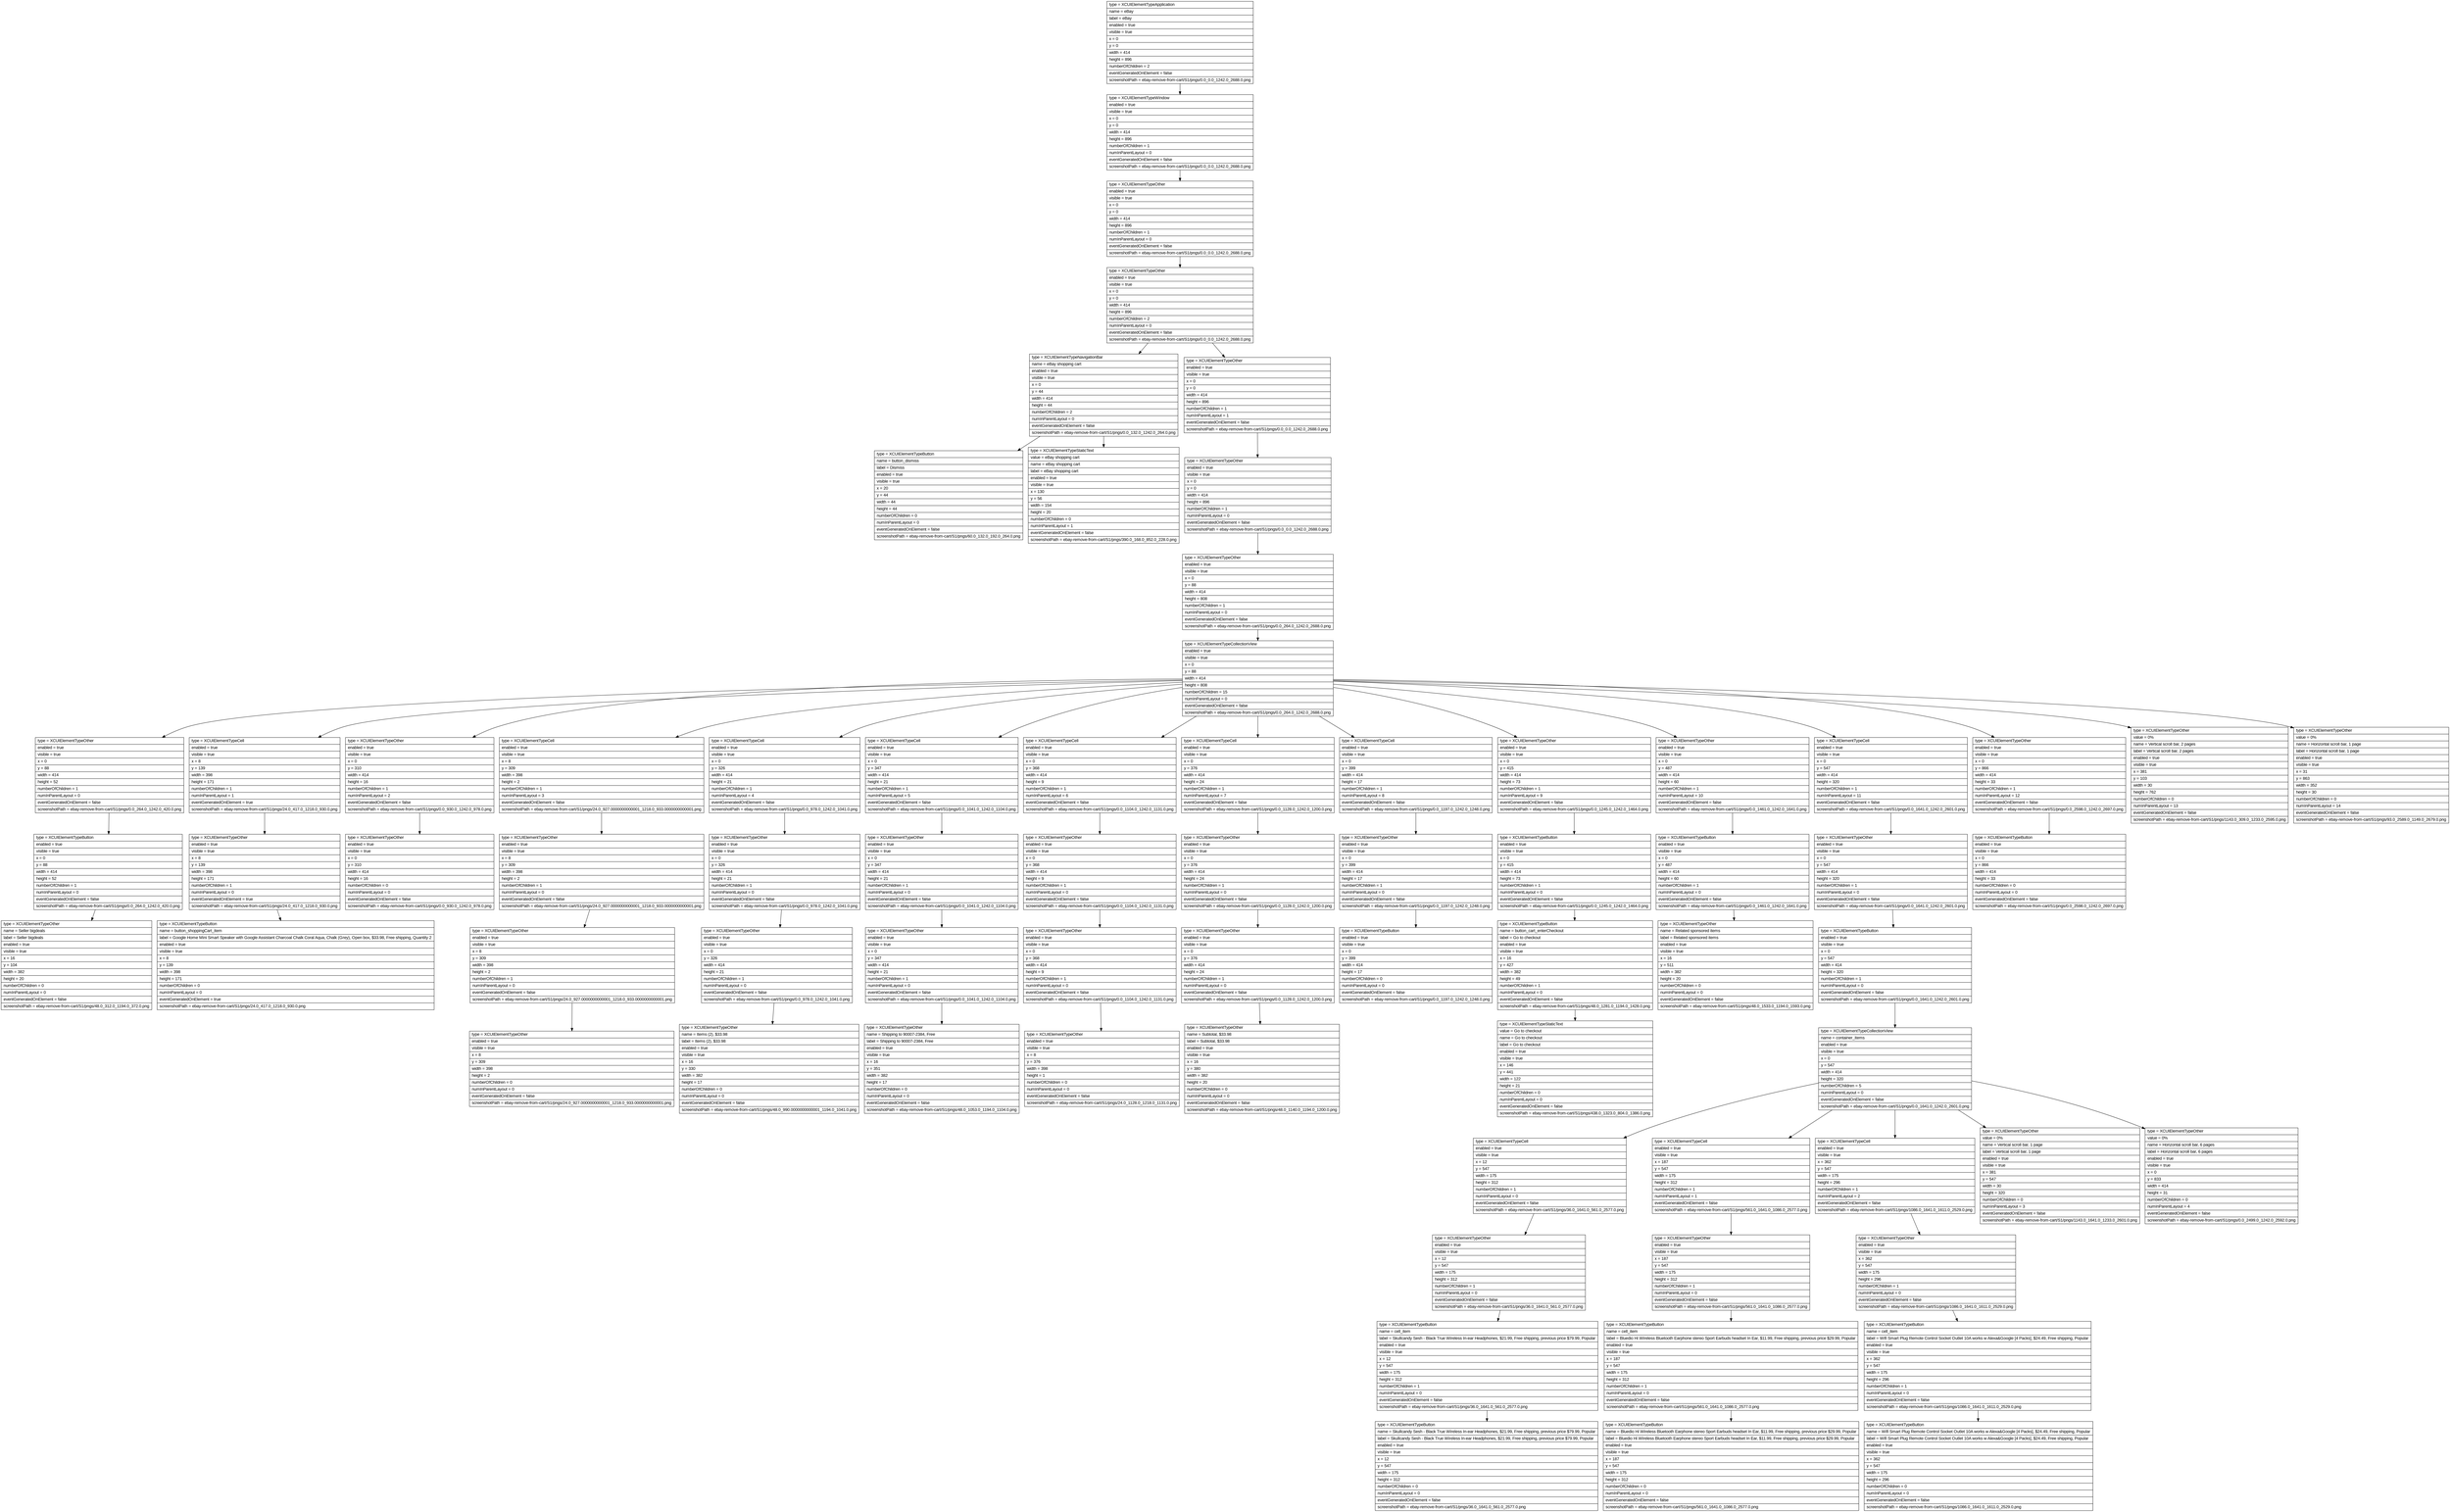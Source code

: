 digraph Layout {

	node [shape=record fontname=Arial];

	0	[label="{type = XCUIElementTypeApplication\l|name = eBay\l|label = eBay\l|enabled = true\l|visible = true\l|x = 0\l|y = 0\l|width = 414\l|height = 896\l|numberOfChildren = 2\l|eventGeneratedOnElement = false \l|screenshotPath = ebay-remove-from-cart/S1/pngs/0.0_0.0_1242.0_2688.0.png\l}"]
	1	[label="{type = XCUIElementTypeWindow\l|enabled = true\l|visible = true\l|x = 0\l|y = 0\l|width = 414\l|height = 896\l|numberOfChildren = 1\l|numInParentLayout = 0\l|eventGeneratedOnElement = false \l|screenshotPath = ebay-remove-from-cart/S1/pngs/0.0_0.0_1242.0_2688.0.png\l}"]
	2	[label="{type = XCUIElementTypeOther\l|enabled = true\l|visible = true\l|x = 0\l|y = 0\l|width = 414\l|height = 896\l|numberOfChildren = 1\l|numInParentLayout = 0\l|eventGeneratedOnElement = false \l|screenshotPath = ebay-remove-from-cart/S1/pngs/0.0_0.0_1242.0_2688.0.png\l}"]
	3	[label="{type = XCUIElementTypeOther\l|enabled = true\l|visible = true\l|x = 0\l|y = 0\l|width = 414\l|height = 896\l|numberOfChildren = 2\l|numInParentLayout = 0\l|eventGeneratedOnElement = false \l|screenshotPath = ebay-remove-from-cart/S1/pngs/0.0_0.0_1242.0_2688.0.png\l}"]
	4	[label="{type = XCUIElementTypeNavigationBar\l|name = eBay shopping cart\l|enabled = true\l|visible = true\l|x = 0\l|y = 44\l|width = 414\l|height = 44\l|numberOfChildren = 2\l|numInParentLayout = 0\l|eventGeneratedOnElement = false \l|screenshotPath = ebay-remove-from-cart/S1/pngs/0.0_132.0_1242.0_264.0.png\l}"]
	5	[label="{type = XCUIElementTypeOther\l|enabled = true\l|visible = true\l|x = 0\l|y = 0\l|width = 414\l|height = 896\l|numberOfChildren = 1\l|numInParentLayout = 1\l|eventGeneratedOnElement = false \l|screenshotPath = ebay-remove-from-cart/S1/pngs/0.0_0.0_1242.0_2688.0.png\l}"]
	6	[label="{type = XCUIElementTypeButton\l|name = button_dismiss\l|label = Dismiss\l|enabled = true\l|visible = true\l|x = 20\l|y = 44\l|width = 44\l|height = 44\l|numberOfChildren = 0\l|numInParentLayout = 0\l|eventGeneratedOnElement = false \l|screenshotPath = ebay-remove-from-cart/S1/pngs/60.0_132.0_192.0_264.0.png\l}"]
	7	[label="{type = XCUIElementTypeStaticText\l|value = eBay shopping cart\l|name = eBay shopping cart\l|label = eBay shopping cart\l|enabled = true\l|visible = true\l|x = 130\l|y = 56\l|width = 154\l|height = 20\l|numberOfChildren = 0\l|numInParentLayout = 1\l|eventGeneratedOnElement = false \l|screenshotPath = ebay-remove-from-cart/S1/pngs/390.0_168.0_852.0_228.0.png\l}"]
	8	[label="{type = XCUIElementTypeOther\l|enabled = true\l|visible = true\l|x = 0\l|y = 0\l|width = 414\l|height = 896\l|numberOfChildren = 1\l|numInParentLayout = 0\l|eventGeneratedOnElement = false \l|screenshotPath = ebay-remove-from-cart/S1/pngs/0.0_0.0_1242.0_2688.0.png\l}"]
	9	[label="{type = XCUIElementTypeOther\l|enabled = true\l|visible = true\l|x = 0\l|y = 88\l|width = 414\l|height = 808\l|numberOfChildren = 1\l|numInParentLayout = 0\l|eventGeneratedOnElement = false \l|screenshotPath = ebay-remove-from-cart/S1/pngs/0.0_264.0_1242.0_2688.0.png\l}"]
	10	[label="{type = XCUIElementTypeCollectionView\l|enabled = true\l|visible = true\l|x = 0\l|y = 88\l|width = 414\l|height = 808\l|numberOfChildren = 15\l|numInParentLayout = 0\l|eventGeneratedOnElement = false \l|screenshotPath = ebay-remove-from-cart/S1/pngs/0.0_264.0_1242.0_2688.0.png\l}"]
	11	[label="{type = XCUIElementTypeOther\l|enabled = true\l|visible = true\l|x = 0\l|y = 88\l|width = 414\l|height = 52\l|numberOfChildren = 1\l|numInParentLayout = 0\l|eventGeneratedOnElement = false \l|screenshotPath = ebay-remove-from-cart/S1/pngs/0.0_264.0_1242.0_420.0.png\l}"]
	12	[label="{type = XCUIElementTypeCell\l|enabled = true\l|visible = true\l|x = 8\l|y = 139\l|width = 398\l|height = 171\l|numberOfChildren = 1\l|numInParentLayout = 1\l|eventGeneratedOnElement = true \l|screenshotPath = ebay-remove-from-cart/S1/pngs/24.0_417.0_1218.0_930.0.png\l}"]
	13	[label="{type = XCUIElementTypeOther\l|enabled = true\l|visible = true\l|x = 0\l|y = 310\l|width = 414\l|height = 16\l|numberOfChildren = 1\l|numInParentLayout = 2\l|eventGeneratedOnElement = false \l|screenshotPath = ebay-remove-from-cart/S1/pngs/0.0_930.0_1242.0_978.0.png\l}"]
	14	[label="{type = XCUIElementTypeCell\l|enabled = true\l|visible = true\l|x = 8\l|y = 309\l|width = 398\l|height = 2\l|numberOfChildren = 1\l|numInParentLayout = 3\l|eventGeneratedOnElement = false \l|screenshotPath = ebay-remove-from-cart/S1/pngs/24.0_927.0000000000001_1218.0_933.0000000000001.png\l}"]
	15	[label="{type = XCUIElementTypeCell\l|enabled = true\l|visible = true\l|x = 0\l|y = 326\l|width = 414\l|height = 21\l|numberOfChildren = 1\l|numInParentLayout = 4\l|eventGeneratedOnElement = false \l|screenshotPath = ebay-remove-from-cart/S1/pngs/0.0_978.0_1242.0_1041.0.png\l}"]
	16	[label="{type = XCUIElementTypeCell\l|enabled = true\l|visible = true\l|x = 0\l|y = 347\l|width = 414\l|height = 21\l|numberOfChildren = 1\l|numInParentLayout = 5\l|eventGeneratedOnElement = false \l|screenshotPath = ebay-remove-from-cart/S1/pngs/0.0_1041.0_1242.0_1104.0.png\l}"]
	17	[label="{type = XCUIElementTypeCell\l|enabled = true\l|visible = true\l|x = 0\l|y = 368\l|width = 414\l|height = 9\l|numberOfChildren = 1\l|numInParentLayout = 6\l|eventGeneratedOnElement = false \l|screenshotPath = ebay-remove-from-cart/S1/pngs/0.0_1104.0_1242.0_1131.0.png\l}"]
	18	[label="{type = XCUIElementTypeCell\l|enabled = true\l|visible = true\l|x = 0\l|y = 376\l|width = 414\l|height = 24\l|numberOfChildren = 1\l|numInParentLayout = 7\l|eventGeneratedOnElement = false \l|screenshotPath = ebay-remove-from-cart/S1/pngs/0.0_1128.0_1242.0_1200.0.png\l}"]
	19	[label="{type = XCUIElementTypeCell\l|enabled = true\l|visible = true\l|x = 0\l|y = 399\l|width = 414\l|height = 17\l|numberOfChildren = 1\l|numInParentLayout = 8\l|eventGeneratedOnElement = false \l|screenshotPath = ebay-remove-from-cart/S1/pngs/0.0_1197.0_1242.0_1248.0.png\l}"]
	20	[label="{type = XCUIElementTypeOther\l|enabled = true\l|visible = true\l|x = 0\l|y = 415\l|width = 414\l|height = 73\l|numberOfChildren = 1\l|numInParentLayout = 9\l|eventGeneratedOnElement = false \l|screenshotPath = ebay-remove-from-cart/S1/pngs/0.0_1245.0_1242.0_1464.0.png\l}"]
	21	[label="{type = XCUIElementTypeOther\l|enabled = true\l|visible = true\l|x = 0\l|y = 487\l|width = 414\l|height = 60\l|numberOfChildren = 1\l|numInParentLayout = 10\l|eventGeneratedOnElement = false \l|screenshotPath = ebay-remove-from-cart/S1/pngs/0.0_1461.0_1242.0_1641.0.png\l}"]
	22	[label="{type = XCUIElementTypeCell\l|enabled = true\l|visible = true\l|x = 0\l|y = 547\l|width = 414\l|height = 320\l|numberOfChildren = 1\l|numInParentLayout = 11\l|eventGeneratedOnElement = false \l|screenshotPath = ebay-remove-from-cart/S1/pngs/0.0_1641.0_1242.0_2601.0.png\l}"]
	23	[label="{type = XCUIElementTypeOther\l|enabled = true\l|visible = true\l|x = 0\l|y = 866\l|width = 414\l|height = 33\l|numberOfChildren = 1\l|numInParentLayout = 12\l|eventGeneratedOnElement = false \l|screenshotPath = ebay-remove-from-cart/S1/pngs/0.0_2598.0_1242.0_2697.0.png\l}"]
	24	[label="{type = XCUIElementTypeOther\l|value = 0%\l|name = Vertical scroll bar, 2 pages\l|label = Vertical scroll bar, 2 pages\l|enabled = true\l|visible = true\l|x = 381\l|y = 103\l|width = 30\l|height = 762\l|numberOfChildren = 0\l|numInParentLayout = 13\l|eventGeneratedOnElement = false \l|screenshotPath = ebay-remove-from-cart/S1/pngs/1143.0_309.0_1233.0_2595.0.png\l}"]
	25	[label="{type = XCUIElementTypeOther\l|value = 0%\l|name = Horizontal scroll bar, 1 page\l|label = Horizontal scroll bar, 1 page\l|enabled = true\l|visible = true\l|x = 31\l|y = 863\l|width = 352\l|height = 30\l|numberOfChildren = 0\l|numInParentLayout = 14\l|eventGeneratedOnElement = false \l|screenshotPath = ebay-remove-from-cart/S1/pngs/93.0_2589.0_1149.0_2679.0.png\l}"]
	26	[label="{type = XCUIElementTypeButton\l|enabled = true\l|visible = true\l|x = 0\l|y = 88\l|width = 414\l|height = 52\l|numberOfChildren = 1\l|numInParentLayout = 0\l|eventGeneratedOnElement = false \l|screenshotPath = ebay-remove-from-cart/S1/pngs/0.0_264.0_1242.0_420.0.png\l}"]
	27	[label="{type = XCUIElementTypeOther\l|enabled = true\l|visible = true\l|x = 8\l|y = 139\l|width = 398\l|height = 171\l|numberOfChildren = 1\l|numInParentLayout = 0\l|eventGeneratedOnElement = true \l|screenshotPath = ebay-remove-from-cart/S1/pngs/24.0_417.0_1218.0_930.0.png\l}"]
	28	[label="{type = XCUIElementTypeOther\l|enabled = true\l|visible = true\l|x = 0\l|y = 310\l|width = 414\l|height = 16\l|numberOfChildren = 0\l|numInParentLayout = 0\l|eventGeneratedOnElement = false \l|screenshotPath = ebay-remove-from-cart/S1/pngs/0.0_930.0_1242.0_978.0.png\l}"]
	29	[label="{type = XCUIElementTypeOther\l|enabled = true\l|visible = true\l|x = 8\l|y = 309\l|width = 398\l|height = 2\l|numberOfChildren = 1\l|numInParentLayout = 0\l|eventGeneratedOnElement = false \l|screenshotPath = ebay-remove-from-cart/S1/pngs/24.0_927.0000000000001_1218.0_933.0000000000001.png\l}"]
	30	[label="{type = XCUIElementTypeOther\l|enabled = true\l|visible = true\l|x = 0\l|y = 326\l|width = 414\l|height = 21\l|numberOfChildren = 1\l|numInParentLayout = 0\l|eventGeneratedOnElement = false \l|screenshotPath = ebay-remove-from-cart/S1/pngs/0.0_978.0_1242.0_1041.0.png\l}"]
	31	[label="{type = XCUIElementTypeOther\l|enabled = true\l|visible = true\l|x = 0\l|y = 347\l|width = 414\l|height = 21\l|numberOfChildren = 1\l|numInParentLayout = 0\l|eventGeneratedOnElement = false \l|screenshotPath = ebay-remove-from-cart/S1/pngs/0.0_1041.0_1242.0_1104.0.png\l}"]
	32	[label="{type = XCUIElementTypeOther\l|enabled = true\l|visible = true\l|x = 0\l|y = 368\l|width = 414\l|height = 9\l|numberOfChildren = 1\l|numInParentLayout = 0\l|eventGeneratedOnElement = false \l|screenshotPath = ebay-remove-from-cart/S1/pngs/0.0_1104.0_1242.0_1131.0.png\l}"]
	33	[label="{type = XCUIElementTypeOther\l|enabled = true\l|visible = true\l|x = 0\l|y = 376\l|width = 414\l|height = 24\l|numberOfChildren = 1\l|numInParentLayout = 0\l|eventGeneratedOnElement = false \l|screenshotPath = ebay-remove-from-cart/S1/pngs/0.0_1128.0_1242.0_1200.0.png\l}"]
	34	[label="{type = XCUIElementTypeOther\l|enabled = true\l|visible = true\l|x = 0\l|y = 399\l|width = 414\l|height = 17\l|numberOfChildren = 1\l|numInParentLayout = 0\l|eventGeneratedOnElement = false \l|screenshotPath = ebay-remove-from-cart/S1/pngs/0.0_1197.0_1242.0_1248.0.png\l}"]
	35	[label="{type = XCUIElementTypeButton\l|enabled = true\l|visible = true\l|x = 0\l|y = 415\l|width = 414\l|height = 73\l|numberOfChildren = 1\l|numInParentLayout = 0\l|eventGeneratedOnElement = false \l|screenshotPath = ebay-remove-from-cart/S1/pngs/0.0_1245.0_1242.0_1464.0.png\l}"]
	36	[label="{type = XCUIElementTypeButton\l|enabled = true\l|visible = true\l|x = 0\l|y = 487\l|width = 414\l|height = 60\l|numberOfChildren = 1\l|numInParentLayout = 0\l|eventGeneratedOnElement = false \l|screenshotPath = ebay-remove-from-cart/S1/pngs/0.0_1461.0_1242.0_1641.0.png\l}"]
	37	[label="{type = XCUIElementTypeOther\l|enabled = true\l|visible = true\l|x = 0\l|y = 547\l|width = 414\l|height = 320\l|numberOfChildren = 1\l|numInParentLayout = 0\l|eventGeneratedOnElement = false \l|screenshotPath = ebay-remove-from-cart/S1/pngs/0.0_1641.0_1242.0_2601.0.png\l}"]
	38	[label="{type = XCUIElementTypeButton\l|enabled = true\l|visible = true\l|x = 0\l|y = 866\l|width = 414\l|height = 33\l|numberOfChildren = 0\l|numInParentLayout = 0\l|eventGeneratedOnElement = false \l|screenshotPath = ebay-remove-from-cart/S1/pngs/0.0_2598.0_1242.0_2697.0.png\l}"]
	39	[label="{type = XCUIElementTypeOther\l|name = Seller bigdeals\l|label = Seller bigdeals\l|enabled = true\l|visible = true\l|x = 16\l|y = 104\l|width = 382\l|height = 20\l|numberOfChildren = 0\l|numInParentLayout = 0\l|eventGeneratedOnElement = false \l|screenshotPath = ebay-remove-from-cart/S1/pngs/48.0_312.0_1194.0_372.0.png\l}"]
	40	[label="{type = XCUIElementTypeButton\l|name = button_shoppingCart_item\l|label = Google Home Mini Smart Speaker with Google Assistant Charcoal Chalk Coral Aqua, Chalk (Grey), Open box, $33.98, Free shipping, Quantity 2\l|enabled = true\l|visible = true\l|x = 8\l|y = 139\l|width = 398\l|height = 171\l|numberOfChildren = 0\l|numInParentLayout = 0\l|eventGeneratedOnElement = true \l|screenshotPath = ebay-remove-from-cart/S1/pngs/24.0_417.0_1218.0_930.0.png\l}"]
	41	[label="{type = XCUIElementTypeOther\l|enabled = true\l|visible = true\l|x = 8\l|y = 309\l|width = 398\l|height = 2\l|numberOfChildren = 1\l|numInParentLayout = 0\l|eventGeneratedOnElement = false \l|screenshotPath = ebay-remove-from-cart/S1/pngs/24.0_927.0000000000001_1218.0_933.0000000000001.png\l}"]
	42	[label="{type = XCUIElementTypeOther\l|enabled = true\l|visible = true\l|x = 0\l|y = 326\l|width = 414\l|height = 21\l|numberOfChildren = 1\l|numInParentLayout = 0\l|eventGeneratedOnElement = false \l|screenshotPath = ebay-remove-from-cart/S1/pngs/0.0_978.0_1242.0_1041.0.png\l}"]
	43	[label="{type = XCUIElementTypeOther\l|enabled = true\l|visible = true\l|x = 0\l|y = 347\l|width = 414\l|height = 21\l|numberOfChildren = 1\l|numInParentLayout = 0\l|eventGeneratedOnElement = false \l|screenshotPath = ebay-remove-from-cart/S1/pngs/0.0_1041.0_1242.0_1104.0.png\l}"]
	44	[label="{type = XCUIElementTypeOther\l|enabled = true\l|visible = true\l|x = 0\l|y = 368\l|width = 414\l|height = 9\l|numberOfChildren = 1\l|numInParentLayout = 0\l|eventGeneratedOnElement = false \l|screenshotPath = ebay-remove-from-cart/S1/pngs/0.0_1104.0_1242.0_1131.0.png\l}"]
	45	[label="{type = XCUIElementTypeOther\l|enabled = true\l|visible = true\l|x = 0\l|y = 376\l|width = 414\l|height = 24\l|numberOfChildren = 1\l|numInParentLayout = 0\l|eventGeneratedOnElement = false \l|screenshotPath = ebay-remove-from-cart/S1/pngs/0.0_1128.0_1242.0_1200.0.png\l}"]
	46	[label="{type = XCUIElementTypeButton\l|enabled = true\l|visible = true\l|x = 0\l|y = 399\l|width = 414\l|height = 17\l|numberOfChildren = 0\l|numInParentLayout = 0\l|eventGeneratedOnElement = false \l|screenshotPath = ebay-remove-from-cart/S1/pngs/0.0_1197.0_1242.0_1248.0.png\l}"]
	47	[label="{type = XCUIElementTypeButton\l|name = button_cart_enterCheckout\l|label = Go to checkout\l|enabled = true\l|visible = true\l|x = 16\l|y = 427\l|width = 382\l|height = 49\l|numberOfChildren = 1\l|numInParentLayout = 0\l|eventGeneratedOnElement = false \l|screenshotPath = ebay-remove-from-cart/S1/pngs/48.0_1281.0_1194.0_1428.0.png\l}"]
	48	[label="{type = XCUIElementTypeOther\l|name = Related sponsored items\l|label = Related sponsored items\l|enabled = true\l|visible = true\l|x = 16\l|y = 511\l|width = 382\l|height = 20\l|numberOfChildren = 0\l|numInParentLayout = 0\l|eventGeneratedOnElement = false \l|screenshotPath = ebay-remove-from-cart/S1/pngs/48.0_1533.0_1194.0_1593.0.png\l}"]
	49	[label="{type = XCUIElementTypeButton\l|enabled = true\l|visible = true\l|x = 0\l|y = 547\l|width = 414\l|height = 320\l|numberOfChildren = 1\l|numInParentLayout = 0\l|eventGeneratedOnElement = false \l|screenshotPath = ebay-remove-from-cart/S1/pngs/0.0_1641.0_1242.0_2601.0.png\l}"]
	50	[label="{type = XCUIElementTypeOther\l|enabled = true\l|visible = true\l|x = 8\l|y = 309\l|width = 398\l|height = 2\l|numberOfChildren = 0\l|numInParentLayout = 0\l|eventGeneratedOnElement = false \l|screenshotPath = ebay-remove-from-cart/S1/pngs/24.0_927.0000000000001_1218.0_933.0000000000001.png\l}"]
	51	[label="{type = XCUIElementTypeOther\l|name = Items (2), $33.98\l|label = Items (2), $33.98\l|enabled = true\l|visible = true\l|x = 16\l|y = 330\l|width = 382\l|height = 17\l|numberOfChildren = 0\l|numInParentLayout = 0\l|eventGeneratedOnElement = false \l|screenshotPath = ebay-remove-from-cart/S1/pngs/48.0_990.0000000000001_1194.0_1041.0.png\l}"]
	52	[label="{type = XCUIElementTypeOther\l|name = Shipping to 90007-2384, Free\l|label = Shipping to 90007-2384, Free\l|enabled = true\l|visible = true\l|x = 16\l|y = 351\l|width = 382\l|height = 17\l|numberOfChildren = 0\l|numInParentLayout = 0\l|eventGeneratedOnElement = false \l|screenshotPath = ebay-remove-from-cart/S1/pngs/48.0_1053.0_1194.0_1104.0.png\l}"]
	53	[label="{type = XCUIElementTypeOther\l|enabled = true\l|visible = true\l|x = 8\l|y = 376\l|width = 398\l|height = 1\l|numberOfChildren = 0\l|numInParentLayout = 0\l|eventGeneratedOnElement = false \l|screenshotPath = ebay-remove-from-cart/S1/pngs/24.0_1128.0_1218.0_1131.0.png\l}"]
	54	[label="{type = XCUIElementTypeOther\l|name = Subtotal, $33.98\l|label = Subtotal, $33.98\l|enabled = true\l|visible = true\l|x = 16\l|y = 380\l|width = 382\l|height = 20\l|numberOfChildren = 0\l|numInParentLayout = 0\l|eventGeneratedOnElement = false \l|screenshotPath = ebay-remove-from-cart/S1/pngs/48.0_1140.0_1194.0_1200.0.png\l}"]
	55	[label="{type = XCUIElementTypeStaticText\l|value = Go to checkout\l|name = Go to checkout\l|label = Go to checkout\l|enabled = true\l|visible = true\l|x = 146\l|y = 441\l|width = 122\l|height = 21\l|numberOfChildren = 0\l|numInParentLayout = 0\l|eventGeneratedOnElement = false \l|screenshotPath = ebay-remove-from-cart/S1/pngs/438.0_1323.0_804.0_1386.0.png\l}"]
	56	[label="{type = XCUIElementTypeCollectionView\l|name = container_items\l|enabled = true\l|visible = true\l|x = 0\l|y = 547\l|width = 414\l|height = 320\l|numberOfChildren = 5\l|numInParentLayout = 0\l|eventGeneratedOnElement = false \l|screenshotPath = ebay-remove-from-cart/S1/pngs/0.0_1641.0_1242.0_2601.0.png\l}"]
	57	[label="{type = XCUIElementTypeCell\l|enabled = true\l|visible = true\l|x = 12\l|y = 547\l|width = 175\l|height = 312\l|numberOfChildren = 1\l|numInParentLayout = 0\l|eventGeneratedOnElement = false \l|screenshotPath = ebay-remove-from-cart/S1/pngs/36.0_1641.0_561.0_2577.0.png\l}"]
	58	[label="{type = XCUIElementTypeCell\l|enabled = true\l|visible = true\l|x = 187\l|y = 547\l|width = 175\l|height = 312\l|numberOfChildren = 1\l|numInParentLayout = 1\l|eventGeneratedOnElement = false \l|screenshotPath = ebay-remove-from-cart/S1/pngs/561.0_1641.0_1086.0_2577.0.png\l}"]
	59	[label="{type = XCUIElementTypeCell\l|enabled = true\l|visible = true\l|x = 362\l|y = 547\l|width = 175\l|height = 296\l|numberOfChildren = 1\l|numInParentLayout = 2\l|eventGeneratedOnElement = false \l|screenshotPath = ebay-remove-from-cart/S1/pngs/1086.0_1641.0_1611.0_2529.0.png\l}"]
	60	[label="{type = XCUIElementTypeOther\l|value = 0%\l|name = Vertical scroll bar, 1 page\l|label = Vertical scroll bar, 1 page\l|enabled = true\l|visible = true\l|x = 381\l|y = 547\l|width = 30\l|height = 320\l|numberOfChildren = 0\l|numInParentLayout = 3\l|eventGeneratedOnElement = false \l|screenshotPath = ebay-remove-from-cart/S1/pngs/1143.0_1641.0_1233.0_2601.0.png\l}"]
	61	[label="{type = XCUIElementTypeOther\l|value = 0%\l|name = Horizontal scroll bar, 6 pages\l|label = Horizontal scroll bar, 6 pages\l|enabled = true\l|visible = true\l|x = 0\l|y = 833\l|width = 414\l|height = 31\l|numberOfChildren = 0\l|numInParentLayout = 4\l|eventGeneratedOnElement = false \l|screenshotPath = ebay-remove-from-cart/S1/pngs/0.0_2499.0_1242.0_2592.0.png\l}"]
	62	[label="{type = XCUIElementTypeOther\l|enabled = true\l|visible = true\l|x = 12\l|y = 547\l|width = 175\l|height = 312\l|numberOfChildren = 1\l|numInParentLayout = 0\l|eventGeneratedOnElement = false \l|screenshotPath = ebay-remove-from-cart/S1/pngs/36.0_1641.0_561.0_2577.0.png\l}"]
	63	[label="{type = XCUIElementTypeOther\l|enabled = true\l|visible = true\l|x = 187\l|y = 547\l|width = 175\l|height = 312\l|numberOfChildren = 1\l|numInParentLayout = 0\l|eventGeneratedOnElement = false \l|screenshotPath = ebay-remove-from-cart/S1/pngs/561.0_1641.0_1086.0_2577.0.png\l}"]
	64	[label="{type = XCUIElementTypeOther\l|enabled = true\l|visible = true\l|x = 362\l|y = 547\l|width = 175\l|height = 296\l|numberOfChildren = 1\l|numInParentLayout = 0\l|eventGeneratedOnElement = false \l|screenshotPath = ebay-remove-from-cart/S1/pngs/1086.0_1641.0_1611.0_2529.0.png\l}"]
	65	[label="{type = XCUIElementTypeButton\l|name = cell_item\l|label = Skullcandy Sesh - Black True Wireless In-ear Headphones, $21.99, Free shipping, previous price $79.99, Popular\l|enabled = true\l|visible = true\l|x = 12\l|y = 547\l|width = 175\l|height = 312\l|numberOfChildren = 1\l|numInParentLayout = 0\l|eventGeneratedOnElement = false \l|screenshotPath = ebay-remove-from-cart/S1/pngs/36.0_1641.0_561.0_2577.0.png\l}"]
	66	[label="{type = XCUIElementTypeButton\l|name = cell_item\l|label = Bluedio Hi Wireless Bluetooth Earphone stereo Sport Earbuds headset In Ear, $11.99, Free shipping, previous price $29.99, Popular\l|enabled = true\l|visible = true\l|x = 187\l|y = 547\l|width = 175\l|height = 312\l|numberOfChildren = 1\l|numInParentLayout = 0\l|eventGeneratedOnElement = false \l|screenshotPath = ebay-remove-from-cart/S1/pngs/561.0_1641.0_1086.0_2577.0.png\l}"]
	67	[label="{type = XCUIElementTypeButton\l|name = cell_item\l|label = Wifi Smart Plug Remote Control Socket Outlet 10A works w Alexa&Google [4 Packs], $24.49, Free shipping, Popular\l|enabled = true\l|visible = true\l|x = 362\l|y = 547\l|width = 175\l|height = 296\l|numberOfChildren = 1\l|numInParentLayout = 0\l|eventGeneratedOnElement = false \l|screenshotPath = ebay-remove-from-cart/S1/pngs/1086.0_1641.0_1611.0_2529.0.png\l}"]
	68	[label="{type = XCUIElementTypeButton\l|name = Skullcandy Sesh - Black True Wireless In-ear Headphones, $21.99, Free shipping, previous price $79.99, Popular\l|label = Skullcandy Sesh - Black True Wireless In-ear Headphones, $21.99, Free shipping, previous price $79.99, Popular\l|enabled = true\l|visible = true\l|x = 12\l|y = 547\l|width = 175\l|height = 312\l|numberOfChildren = 0\l|numInParentLayout = 0\l|eventGeneratedOnElement = false \l|screenshotPath = ebay-remove-from-cart/S1/pngs/36.0_1641.0_561.0_2577.0.png\l}"]
	69	[label="{type = XCUIElementTypeButton\l|name = Bluedio Hi Wireless Bluetooth Earphone stereo Sport Earbuds headset In Ear, $11.99, Free shipping, previous price $29.99, Popular\l|label = Bluedio Hi Wireless Bluetooth Earphone stereo Sport Earbuds headset In Ear, $11.99, Free shipping, previous price $29.99, Popular\l|enabled = true\l|visible = true\l|x = 187\l|y = 547\l|width = 175\l|height = 312\l|numberOfChildren = 0\l|numInParentLayout = 0\l|eventGeneratedOnElement = false \l|screenshotPath = ebay-remove-from-cart/S1/pngs/561.0_1641.0_1086.0_2577.0.png\l}"]
	70	[label="{type = XCUIElementTypeButton\l|name = Wifi Smart Plug Remote Control Socket Outlet 10A works w Alexa&Google [4 Packs], $24.49, Free shipping, Popular\l|label = Wifi Smart Plug Remote Control Socket Outlet 10A works w Alexa&Google [4 Packs], $24.49, Free shipping, Popular\l|enabled = true\l|visible = true\l|x = 362\l|y = 547\l|width = 175\l|height = 296\l|numberOfChildren = 0\l|numInParentLayout = 0\l|eventGeneratedOnElement = false \l|screenshotPath = ebay-remove-from-cart/S1/pngs/1086.0_1641.0_1611.0_2529.0.png\l}"]


	0 -> 1
	1 -> 2
	2 -> 3
	3 -> 4
	3 -> 5
	4 -> 6
	4 -> 7
	5 -> 8
	8 -> 9
	9 -> 10
	10 -> 11
	10 -> 12
	10 -> 13
	10 -> 14
	10 -> 15
	10 -> 16
	10 -> 17
	10 -> 18
	10 -> 19
	10 -> 20
	10 -> 21
	10 -> 22
	10 -> 23
	10 -> 24
	10 -> 25
	11 -> 26
	12 -> 27
	13 -> 28
	14 -> 29
	15 -> 30
	16 -> 31
	17 -> 32
	18 -> 33
	19 -> 34
	20 -> 35
	21 -> 36
	22 -> 37
	23 -> 38
	26 -> 39
	27 -> 40
	29 -> 41
	30 -> 42
	31 -> 43
	32 -> 44
	33 -> 45
	34 -> 46
	35 -> 47
	36 -> 48
	37 -> 49
	41 -> 50
	42 -> 51
	43 -> 52
	44 -> 53
	45 -> 54
	47 -> 55
	49 -> 56
	56 -> 57
	56 -> 58
	56 -> 59
	56 -> 60
	56 -> 61
	57 -> 62
	58 -> 63
	59 -> 64
	62 -> 65
	63 -> 66
	64 -> 67
	65 -> 68
	66 -> 69
	67 -> 70


}